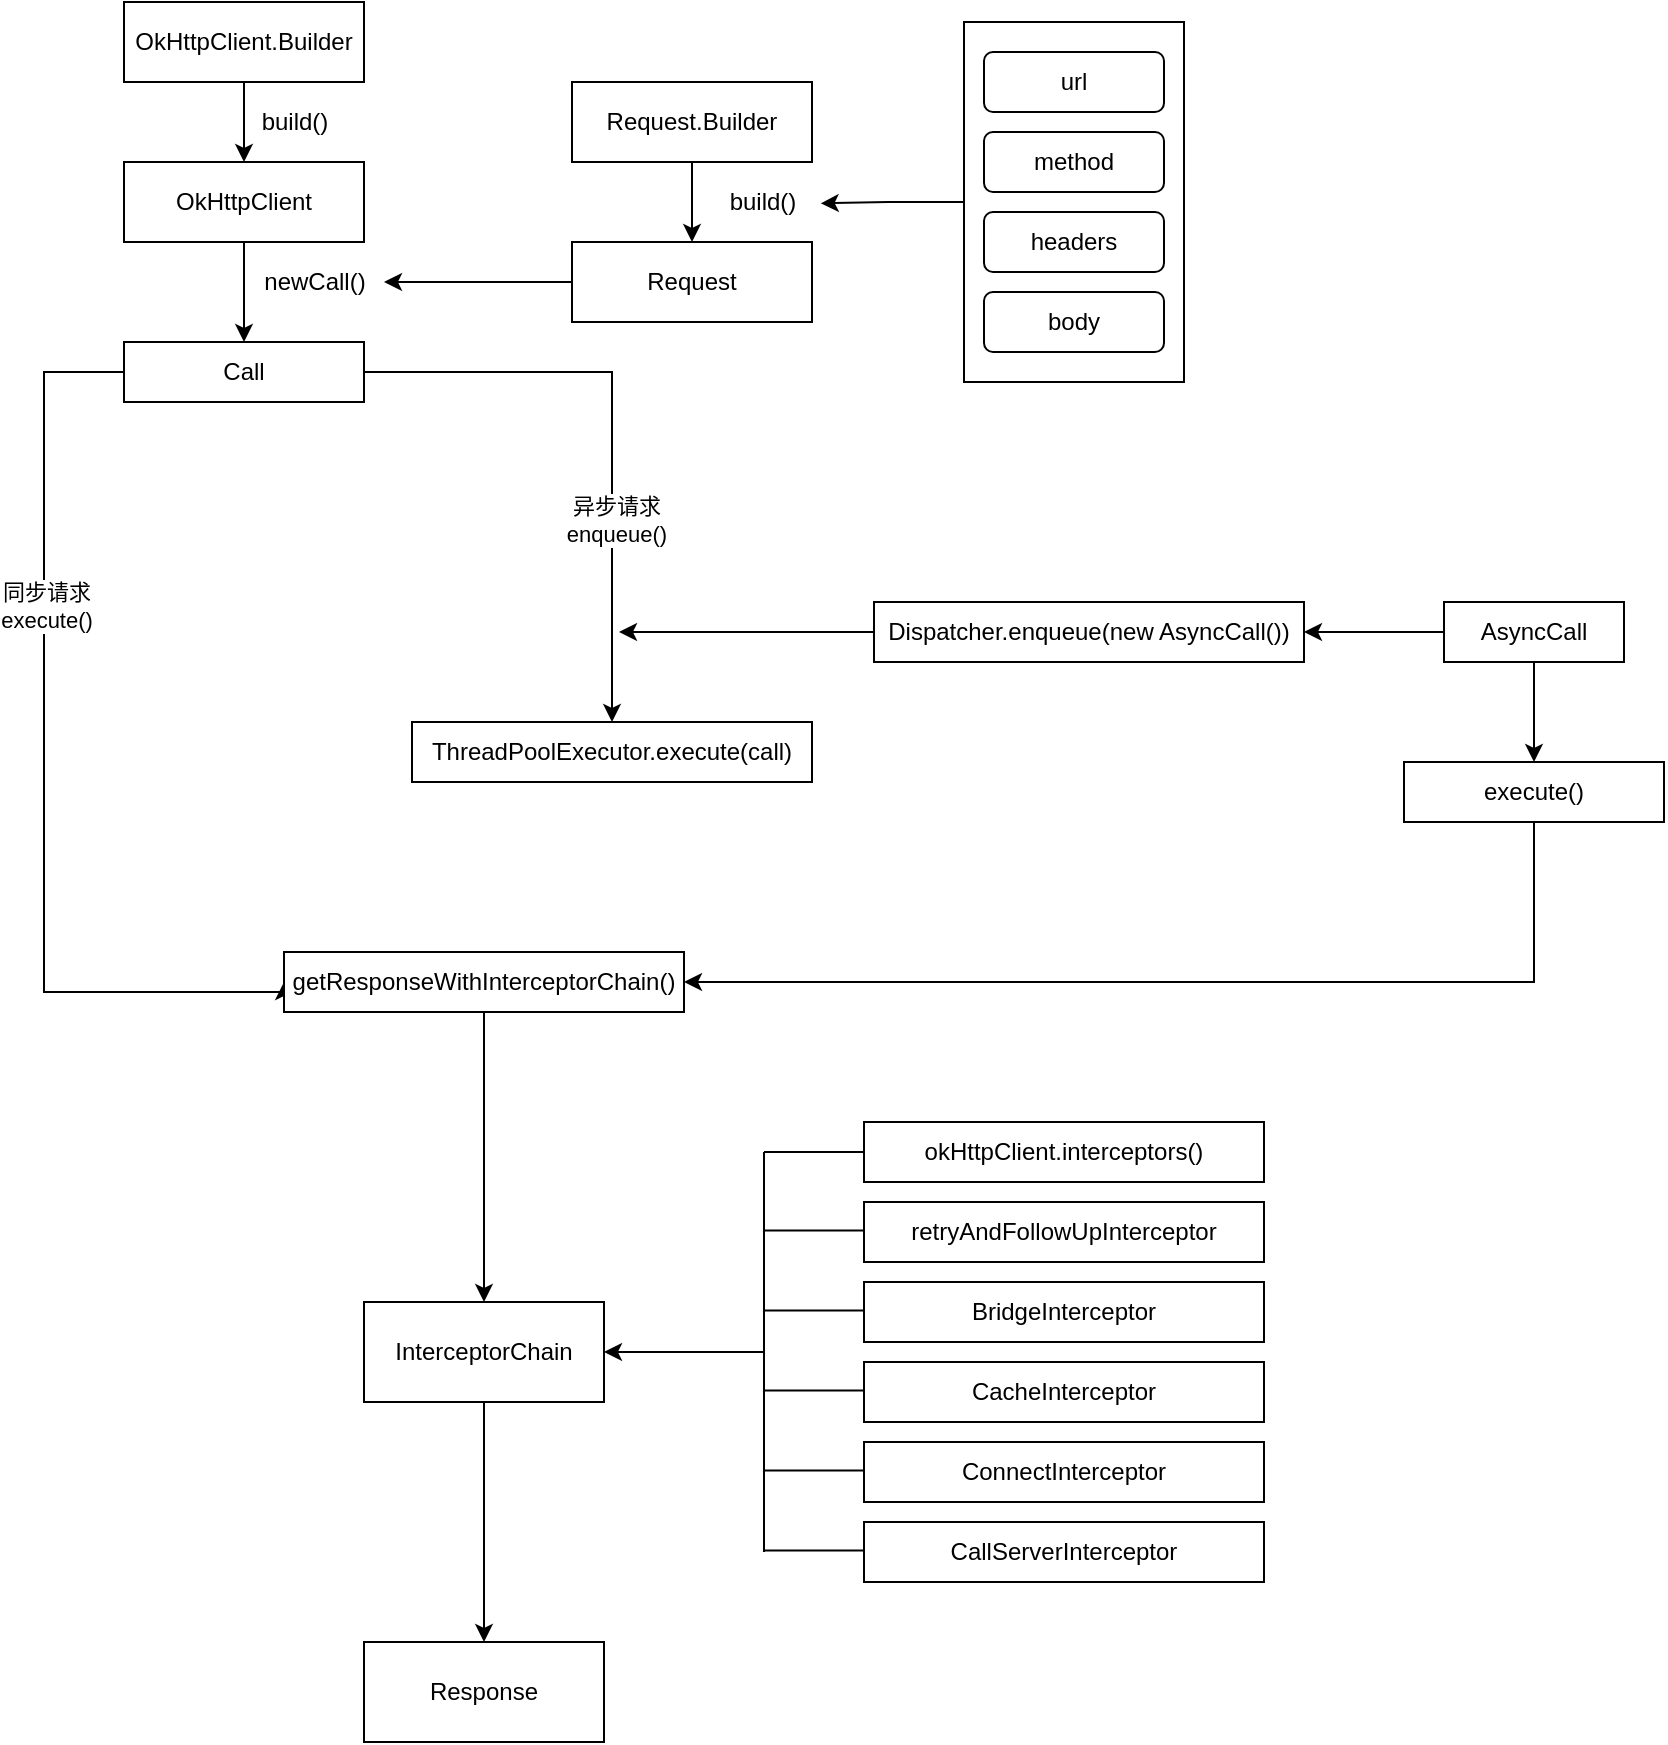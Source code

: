 <mxfile version="15.1.0" type="github">
  <diagram id="f31Dj7-f4is21BzygFTr" name="Page-1">
    <mxGraphModel dx="1116" dy="681" grid="1" gridSize="10" guides="1" tooltips="1" connect="1" arrows="1" fold="1" page="1" pageScale="1" pageWidth="827" pageHeight="1169" math="0" shadow="0">
      <root>
        <mxCell id="0" />
        <mxCell id="1" parent="0" />
        <mxCell id="bX-iEJlh-cpht0Hqj8i8-3" value="" style="edgeStyle=orthogonalEdgeStyle;rounded=0;orthogonalLoop=1;jettySize=auto;html=1;" edge="1" parent="1" source="bX-iEJlh-cpht0Hqj8i8-1" target="bX-iEJlh-cpht0Hqj8i8-2">
          <mxGeometry relative="1" as="geometry" />
        </mxCell>
        <mxCell id="bX-iEJlh-cpht0Hqj8i8-1" value="OkHttpClient.Builder" style="rounded=0;whiteSpace=wrap;html=1;" vertex="1" parent="1">
          <mxGeometry x="130" y="80" width="120" height="40" as="geometry" />
        </mxCell>
        <mxCell id="bX-iEJlh-cpht0Hqj8i8-6" value="" style="edgeStyle=orthogonalEdgeStyle;rounded=0;orthogonalLoop=1;jettySize=auto;html=1;" edge="1" parent="1" source="bX-iEJlh-cpht0Hqj8i8-2" target="bX-iEJlh-cpht0Hqj8i8-5">
          <mxGeometry relative="1" as="geometry" />
        </mxCell>
        <mxCell id="bX-iEJlh-cpht0Hqj8i8-2" value="OkHttpClient" style="rounded=0;whiteSpace=wrap;html=1;" vertex="1" parent="1">
          <mxGeometry x="130" y="160" width="120" height="40" as="geometry" />
        </mxCell>
        <mxCell id="bX-iEJlh-cpht0Hqj8i8-4" value="build()" style="text;html=1;align=center;verticalAlign=middle;resizable=0;points=[];autosize=1;strokeColor=none;fillColor=none;" vertex="1" parent="1">
          <mxGeometry x="190" y="130" width="50" height="20" as="geometry" />
        </mxCell>
        <mxCell id="bX-iEJlh-cpht0Hqj8i8-22" value="" style="edgeStyle=orthogonalEdgeStyle;rounded=0;orthogonalLoop=1;jettySize=auto;html=1;entryX=0.5;entryY=0;entryDx=0;entryDy=0;" edge="1" parent="1" source="bX-iEJlh-cpht0Hqj8i8-5" target="bX-iEJlh-cpht0Hqj8i8-21">
          <mxGeometry relative="1" as="geometry" />
        </mxCell>
        <mxCell id="bX-iEJlh-cpht0Hqj8i8-23" value="异步请求&lt;br&gt;enqueue()" style="edgeLabel;html=1;align=center;verticalAlign=middle;resizable=0;points=[];" vertex="1" connectable="0" parent="bX-iEJlh-cpht0Hqj8i8-22">
          <mxGeometry x="0.324" y="2" relative="1" as="geometry">
            <mxPoint as="offset" />
          </mxGeometry>
        </mxCell>
        <mxCell id="bX-iEJlh-cpht0Hqj8i8-26" value="" style="edgeStyle=orthogonalEdgeStyle;rounded=0;orthogonalLoop=1;jettySize=auto;html=1;entryX=0;entryY=0.5;entryDx=0;entryDy=0;exitX=0;exitY=0.5;exitDx=0;exitDy=0;" edge="1" parent="1" source="bX-iEJlh-cpht0Hqj8i8-5" target="bX-iEJlh-cpht0Hqj8i8-24">
          <mxGeometry relative="1" as="geometry">
            <Array as="points">
              <mxPoint x="90" y="265" />
              <mxPoint x="90" y="575" />
            </Array>
          </mxGeometry>
        </mxCell>
        <mxCell id="bX-iEJlh-cpht0Hqj8i8-27" value="同步请求&lt;br&gt;execute()" style="edgeLabel;html=1;align=center;verticalAlign=middle;resizable=0;points=[];" vertex="1" connectable="0" parent="bX-iEJlh-cpht0Hqj8i8-26">
          <mxGeometry x="-0.34" y="1" relative="1" as="geometry">
            <mxPoint as="offset" />
          </mxGeometry>
        </mxCell>
        <mxCell id="bX-iEJlh-cpht0Hqj8i8-5" value="Call" style="rounded=0;whiteSpace=wrap;html=1;" vertex="1" parent="1">
          <mxGeometry x="130" y="250" width="120" height="30" as="geometry" />
        </mxCell>
        <mxCell id="bX-iEJlh-cpht0Hqj8i8-7" value="newCall()" style="text;html=1;align=center;verticalAlign=middle;resizable=0;points=[];autosize=1;strokeColor=none;fillColor=none;" vertex="1" parent="1">
          <mxGeometry x="190" y="210" width="70" height="20" as="geometry" />
        </mxCell>
        <mxCell id="bX-iEJlh-cpht0Hqj8i8-10" value="" style="edgeStyle=orthogonalEdgeStyle;rounded=0;orthogonalLoop=1;jettySize=auto;html=1;" edge="1" parent="1" source="bX-iEJlh-cpht0Hqj8i8-8" target="bX-iEJlh-cpht0Hqj8i8-9">
          <mxGeometry relative="1" as="geometry" />
        </mxCell>
        <mxCell id="bX-iEJlh-cpht0Hqj8i8-8" value="Request.Builder" style="rounded=0;whiteSpace=wrap;html=1;" vertex="1" parent="1">
          <mxGeometry x="354" y="120" width="120" height="40" as="geometry" />
        </mxCell>
        <mxCell id="bX-iEJlh-cpht0Hqj8i8-20" value="" style="edgeStyle=orthogonalEdgeStyle;rounded=0;orthogonalLoop=1;jettySize=auto;html=1;" edge="1" parent="1" source="bX-iEJlh-cpht0Hqj8i8-9" target="bX-iEJlh-cpht0Hqj8i8-7">
          <mxGeometry relative="1" as="geometry" />
        </mxCell>
        <mxCell id="bX-iEJlh-cpht0Hqj8i8-9" value="Request" style="rounded=0;whiteSpace=wrap;html=1;" vertex="1" parent="1">
          <mxGeometry x="354" y="200" width="120" height="40" as="geometry" />
        </mxCell>
        <mxCell id="bX-iEJlh-cpht0Hqj8i8-17" value="" style="group" vertex="1" connectable="0" parent="1">
          <mxGeometry x="550" y="90" width="110" height="180" as="geometry" />
        </mxCell>
        <mxCell id="bX-iEJlh-cpht0Hqj8i8-11" value="" style="rounded=0;whiteSpace=wrap;html=1;" vertex="1" parent="bX-iEJlh-cpht0Hqj8i8-17">
          <mxGeometry width="110" height="180" as="geometry" />
        </mxCell>
        <mxCell id="bX-iEJlh-cpht0Hqj8i8-12" value="url" style="rounded=1;whiteSpace=wrap;html=1;" vertex="1" parent="bX-iEJlh-cpht0Hqj8i8-17">
          <mxGeometry x="10" y="15" width="90" height="30" as="geometry" />
        </mxCell>
        <mxCell id="bX-iEJlh-cpht0Hqj8i8-14" value="method&lt;span style=&quot;color: rgba(0 , 0 , 0 , 0) ; font-family: monospace ; font-size: 0px&quot;&gt;%3CmxGraphModel%3E%3Croot%3E%3CmxCell%20id%3D%220%22%2F%3E%3CmxCell%20id%3D%221%22%20parent%3D%220%22%2F%3E%3CmxCell%20id%3D%222%22%20value%3D%22url%22%20style%3D%22rounded%3D1%3BwhiteSpace%3Dwrap%3Bhtml%3D1%3B%22%20vertex%3D%221%22%20parent%3D%221%22%3E%3CmxGeometry%20x%3D%22560%22%20y%3D%2285%22%20width%3D%2290%22%20height%3D%2230%22%20as%3D%22geometry%22%2F%3E%3C%2FmxCell%3E%3C%2Froot%3E%3C%2FmxGraphModel%3E&lt;/span&gt;" style="rounded=1;whiteSpace=wrap;html=1;" vertex="1" parent="bX-iEJlh-cpht0Hqj8i8-17">
          <mxGeometry x="10" y="55" width="90" height="30" as="geometry" />
        </mxCell>
        <mxCell id="bX-iEJlh-cpht0Hqj8i8-15" value="headers" style="rounded=1;whiteSpace=wrap;html=1;" vertex="1" parent="bX-iEJlh-cpht0Hqj8i8-17">
          <mxGeometry x="10" y="95" width="90" height="30" as="geometry" />
        </mxCell>
        <mxCell id="bX-iEJlh-cpht0Hqj8i8-16" value="body" style="rounded=1;whiteSpace=wrap;html=1;" vertex="1" parent="bX-iEJlh-cpht0Hqj8i8-17">
          <mxGeometry x="10" y="135" width="90" height="30" as="geometry" />
        </mxCell>
        <mxCell id="bX-iEJlh-cpht0Hqj8i8-18" value="" style="edgeStyle=orthogonalEdgeStyle;rounded=0;orthogonalLoop=1;jettySize=auto;html=1;entryX=1.087;entryY=0.533;entryDx=0;entryDy=0;entryPerimeter=0;" edge="1" parent="1" source="bX-iEJlh-cpht0Hqj8i8-11" target="bX-iEJlh-cpht0Hqj8i8-19">
          <mxGeometry relative="1" as="geometry" />
        </mxCell>
        <mxCell id="bX-iEJlh-cpht0Hqj8i8-19" value="build()" style="text;html=1;align=center;verticalAlign=middle;resizable=0;points=[];autosize=1;strokeColor=none;fillColor=none;" vertex="1" parent="1">
          <mxGeometry x="424" y="170" width="50" height="20" as="geometry" />
        </mxCell>
        <mxCell id="bX-iEJlh-cpht0Hqj8i8-21" value="ThreadPoolExecutor.execute(call)" style="rounded=0;whiteSpace=wrap;html=1;" vertex="1" parent="1">
          <mxGeometry x="274" y="440" width="200" height="30" as="geometry" />
        </mxCell>
        <mxCell id="bX-iEJlh-cpht0Hqj8i8-39" value="" style="edgeStyle=orthogonalEdgeStyle;rounded=0;orthogonalLoop=1;jettySize=auto;html=1;" edge="1" parent="1" source="bX-iEJlh-cpht0Hqj8i8-24" target="bX-iEJlh-cpht0Hqj8i8-38">
          <mxGeometry relative="1" as="geometry" />
        </mxCell>
        <mxCell id="bX-iEJlh-cpht0Hqj8i8-24" value="getResponseWithInterceptorChain()" style="rounded=0;whiteSpace=wrap;html=1;" vertex="1" parent="1">
          <mxGeometry x="210" y="555" width="200" height="30" as="geometry" />
        </mxCell>
        <mxCell id="bX-iEJlh-cpht0Hqj8i8-30" value="" style="edgeStyle=orthogonalEdgeStyle;rounded=0;orthogonalLoop=1;jettySize=auto;html=1;" edge="1" parent="1" source="bX-iEJlh-cpht0Hqj8i8-28" target="bX-iEJlh-cpht0Hqj8i8-29">
          <mxGeometry relative="1" as="geometry" />
        </mxCell>
        <mxCell id="bX-iEJlh-cpht0Hqj8i8-32" value="" style="edgeStyle=orthogonalEdgeStyle;rounded=0;orthogonalLoop=1;jettySize=auto;html=1;" edge="1" parent="1" source="bX-iEJlh-cpht0Hqj8i8-28" target="bX-iEJlh-cpht0Hqj8i8-31">
          <mxGeometry relative="1" as="geometry" />
        </mxCell>
        <mxCell id="bX-iEJlh-cpht0Hqj8i8-28" value="AsyncCall" style="rounded=0;whiteSpace=wrap;html=1;" vertex="1" parent="1">
          <mxGeometry x="790" y="380" width="90" height="30" as="geometry" />
        </mxCell>
        <mxCell id="bX-iEJlh-cpht0Hqj8i8-36" value="" style="edgeStyle=orthogonalEdgeStyle;rounded=0;orthogonalLoop=1;jettySize=auto;html=1;entryX=1;entryY=0.5;entryDx=0;entryDy=0;exitX=0.5;exitY=1;exitDx=0;exitDy=0;" edge="1" parent="1" source="bX-iEJlh-cpht0Hqj8i8-29" target="bX-iEJlh-cpht0Hqj8i8-24">
          <mxGeometry relative="1" as="geometry" />
        </mxCell>
        <mxCell id="bX-iEJlh-cpht0Hqj8i8-29" value="execute()" style="rounded=0;whiteSpace=wrap;html=1;" vertex="1" parent="1">
          <mxGeometry x="770" y="460" width="130" height="30" as="geometry" />
        </mxCell>
        <mxCell id="bX-iEJlh-cpht0Hqj8i8-34" value="" style="edgeStyle=orthogonalEdgeStyle;rounded=0;orthogonalLoop=1;jettySize=auto;html=1;" edge="1" parent="1" source="bX-iEJlh-cpht0Hqj8i8-31">
          <mxGeometry relative="1" as="geometry">
            <mxPoint x="377.5" y="395" as="targetPoint" />
          </mxGeometry>
        </mxCell>
        <mxCell id="bX-iEJlh-cpht0Hqj8i8-31" value="Dispatcher.enqueue(new AsyncCall())" style="rounded=0;whiteSpace=wrap;html=1;" vertex="1" parent="1">
          <mxGeometry x="505" y="380" width="215" height="30" as="geometry" />
        </mxCell>
        <mxCell id="bX-iEJlh-cpht0Hqj8i8-41" value="" style="edgeStyle=orthogonalEdgeStyle;rounded=0;orthogonalLoop=1;jettySize=auto;html=1;" edge="1" parent="1" source="bX-iEJlh-cpht0Hqj8i8-38" target="bX-iEJlh-cpht0Hqj8i8-40">
          <mxGeometry relative="1" as="geometry" />
        </mxCell>
        <mxCell id="bX-iEJlh-cpht0Hqj8i8-38" value="InterceptorChain" style="whiteSpace=wrap;html=1;rounded=0;" vertex="1" parent="1">
          <mxGeometry x="250" y="730" width="120" height="50" as="geometry" />
        </mxCell>
        <mxCell id="bX-iEJlh-cpht0Hqj8i8-40" value="Response" style="whiteSpace=wrap;html=1;rounded=0;" vertex="1" parent="1">
          <mxGeometry x="250" y="900" width="120" height="50" as="geometry" />
        </mxCell>
        <mxCell id="bX-iEJlh-cpht0Hqj8i8-58" value="" style="group" vertex="1" connectable="0" parent="1">
          <mxGeometry x="450.0" y="640" width="250.0" height="230" as="geometry" />
        </mxCell>
        <mxCell id="bX-iEJlh-cpht0Hqj8i8-42" value="okHttpClient.interceptors()" style="rounded=0;whiteSpace=wrap;html=1;" vertex="1" parent="bX-iEJlh-cpht0Hqj8i8-58">
          <mxGeometry x="50.0" width="200" height="30" as="geometry" />
        </mxCell>
        <mxCell id="bX-iEJlh-cpht0Hqj8i8-43" value="retryAndFollowUpInterceptor" style="rounded=0;whiteSpace=wrap;html=1;" vertex="1" parent="bX-iEJlh-cpht0Hqj8i8-58">
          <mxGeometry x="50.0" y="40" width="200" height="30" as="geometry" />
        </mxCell>
        <mxCell id="bX-iEJlh-cpht0Hqj8i8-44" value="BridgeInterceptor&lt;span style=&quot;color: rgba(0 , 0 , 0 , 0) ; font-family: monospace ; font-size: 0px&quot;&gt;%3CmxGraphModel%3E%3Croot%3E%3CmxCell%20id%3D%220%22%2F%3E%3CmxCell%20id%3D%221%22%20parent%3D%220%22%2F%3E%3CmxCell%20id%3D%222%22%20value%3D%22okHttpClient.interceptors()%22%20style%3D%22rounded%3D0%3BwhiteSpace%3Dwrap%3Bhtml%3D1%3B%22%20vertex%3D%221%22%20parent%3D%221%22%3E%3CmxGeometry%20x%3D%22490%22%20y%3D%22640%22%20width%3D%22200%22%20height%3D%2230%22%20as%3D%22geometry%22%2F%3E%3C%2FmxCell%3E%3C%2Froot%3E%3C%2FmxGraphModel%3E&lt;/span&gt;" style="rounded=0;whiteSpace=wrap;html=1;" vertex="1" parent="bX-iEJlh-cpht0Hqj8i8-58">
          <mxGeometry x="50.0" y="80" width="200" height="30" as="geometry" />
        </mxCell>
        <mxCell id="bX-iEJlh-cpht0Hqj8i8-46" value="CacheInterceptor" style="rounded=0;whiteSpace=wrap;html=1;" vertex="1" parent="bX-iEJlh-cpht0Hqj8i8-58">
          <mxGeometry x="50.0" y="120" width="200" height="30" as="geometry" />
        </mxCell>
        <mxCell id="bX-iEJlh-cpht0Hqj8i8-47" value="ConnectInterceptor" style="rounded=0;whiteSpace=wrap;html=1;" vertex="1" parent="bX-iEJlh-cpht0Hqj8i8-58">
          <mxGeometry x="50.0" y="160" width="200" height="30" as="geometry" />
        </mxCell>
        <mxCell id="bX-iEJlh-cpht0Hqj8i8-48" value="CallServerInterceptor" style="rounded=0;whiteSpace=wrap;html=1;" vertex="1" parent="bX-iEJlh-cpht0Hqj8i8-58">
          <mxGeometry x="50.0" y="200" width="200" height="30" as="geometry" />
        </mxCell>
        <mxCell id="bX-iEJlh-cpht0Hqj8i8-49" value="" style="endArrow=none;html=1;" edge="1" parent="bX-iEJlh-cpht0Hqj8i8-58">
          <mxGeometry width="50" height="50" relative="1" as="geometry">
            <mxPoint x="2.274e-13" y="215" as="sourcePoint" />
            <mxPoint x="2.274e-13" y="15" as="targetPoint" />
          </mxGeometry>
        </mxCell>
        <mxCell id="bX-iEJlh-cpht0Hqj8i8-52" value="" style="endArrow=none;html=1;entryX=0;entryY=0.5;entryDx=0;entryDy=0;" edge="1" parent="bX-iEJlh-cpht0Hqj8i8-58" target="bX-iEJlh-cpht0Hqj8i8-42">
          <mxGeometry width="50" height="50" relative="1" as="geometry">
            <mxPoint x="2.274e-13" y="15" as="sourcePoint" />
            <mxPoint x="110.0" y="60" as="targetPoint" />
          </mxGeometry>
        </mxCell>
        <mxCell id="bX-iEJlh-cpht0Hqj8i8-53" value="" style="endArrow=none;html=1;entryX=0;entryY=0.5;entryDx=0;entryDy=0;" edge="1" parent="bX-iEJlh-cpht0Hqj8i8-58">
          <mxGeometry width="50" height="50" relative="1" as="geometry">
            <mxPoint y="54.29" as="sourcePoint" />
            <mxPoint x="50" y="54.29" as="targetPoint" />
          </mxGeometry>
        </mxCell>
        <mxCell id="bX-iEJlh-cpht0Hqj8i8-54" value="" style="endArrow=none;html=1;entryX=0;entryY=0.5;entryDx=0;entryDy=0;" edge="1" parent="bX-iEJlh-cpht0Hqj8i8-58">
          <mxGeometry width="50" height="50" relative="1" as="geometry">
            <mxPoint y="94.29" as="sourcePoint" />
            <mxPoint x="50" y="94.29" as="targetPoint" />
          </mxGeometry>
        </mxCell>
        <mxCell id="bX-iEJlh-cpht0Hqj8i8-55" value="" style="endArrow=none;html=1;entryX=0;entryY=0.5;entryDx=0;entryDy=0;" edge="1" parent="bX-iEJlh-cpht0Hqj8i8-58">
          <mxGeometry width="50" height="50" relative="1" as="geometry">
            <mxPoint y="134.29" as="sourcePoint" />
            <mxPoint x="50" y="134.29" as="targetPoint" />
          </mxGeometry>
        </mxCell>
        <mxCell id="bX-iEJlh-cpht0Hqj8i8-56" value="" style="endArrow=none;html=1;entryX=0;entryY=0.5;entryDx=0;entryDy=0;" edge="1" parent="bX-iEJlh-cpht0Hqj8i8-58">
          <mxGeometry width="50" height="50" relative="1" as="geometry">
            <mxPoint y="174.29" as="sourcePoint" />
            <mxPoint x="50" y="174.29" as="targetPoint" />
          </mxGeometry>
        </mxCell>
        <mxCell id="bX-iEJlh-cpht0Hqj8i8-57" value="" style="endArrow=none;html=1;entryX=0;entryY=0.5;entryDx=0;entryDy=0;" edge="1" parent="bX-iEJlh-cpht0Hqj8i8-58">
          <mxGeometry width="50" height="50" relative="1" as="geometry">
            <mxPoint y="214.29" as="sourcePoint" />
            <mxPoint x="50" y="214.29" as="targetPoint" />
          </mxGeometry>
        </mxCell>
        <mxCell id="bX-iEJlh-cpht0Hqj8i8-59" value="" style="endArrow=classic;html=1;entryX=1;entryY=0.5;entryDx=0;entryDy=0;" edge="1" parent="1" target="bX-iEJlh-cpht0Hqj8i8-38">
          <mxGeometry width="50" height="50" relative="1" as="geometry">
            <mxPoint x="450" y="755" as="sourcePoint" />
            <mxPoint x="550" y="700" as="targetPoint" />
          </mxGeometry>
        </mxCell>
      </root>
    </mxGraphModel>
  </diagram>
</mxfile>

